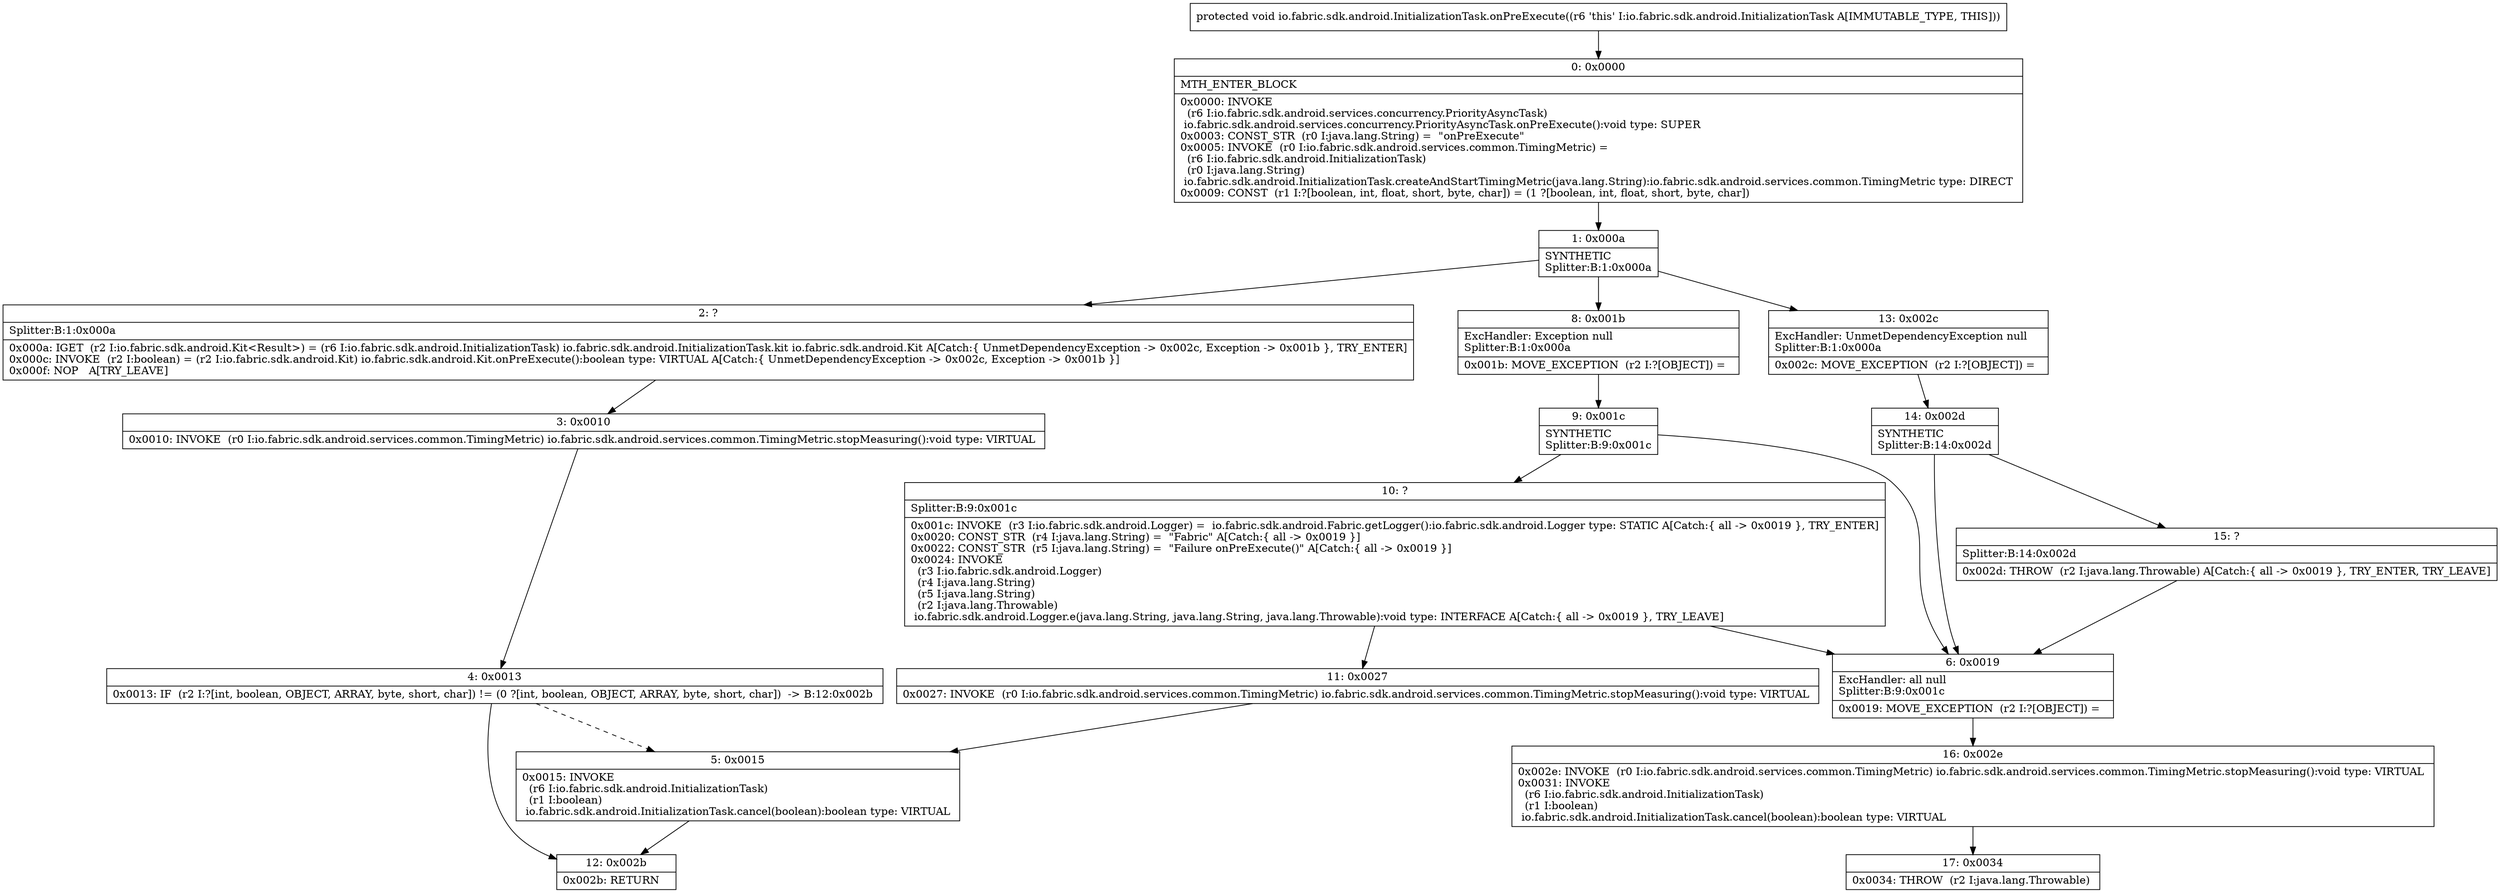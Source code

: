 digraph "CFG forio.fabric.sdk.android.InitializationTask.onPreExecute()V" {
Node_0 [shape=record,label="{0\:\ 0x0000|MTH_ENTER_BLOCK\l|0x0000: INVOKE  \l  (r6 I:io.fabric.sdk.android.services.concurrency.PriorityAsyncTask)\l io.fabric.sdk.android.services.concurrency.PriorityAsyncTask.onPreExecute():void type: SUPER \l0x0003: CONST_STR  (r0 I:java.lang.String) =  \"onPreExecute\" \l0x0005: INVOKE  (r0 I:io.fabric.sdk.android.services.common.TimingMetric) = \l  (r6 I:io.fabric.sdk.android.InitializationTask)\l  (r0 I:java.lang.String)\l io.fabric.sdk.android.InitializationTask.createAndStartTimingMetric(java.lang.String):io.fabric.sdk.android.services.common.TimingMetric type: DIRECT \l0x0009: CONST  (r1 I:?[boolean, int, float, short, byte, char]) = (1 ?[boolean, int, float, short, byte, char]) \l}"];
Node_1 [shape=record,label="{1\:\ 0x000a|SYNTHETIC\lSplitter:B:1:0x000a\l}"];
Node_2 [shape=record,label="{2\:\ ?|Splitter:B:1:0x000a\l|0x000a: IGET  (r2 I:io.fabric.sdk.android.Kit\<Result\>) = (r6 I:io.fabric.sdk.android.InitializationTask) io.fabric.sdk.android.InitializationTask.kit io.fabric.sdk.android.Kit A[Catch:\{ UnmetDependencyException \-\> 0x002c, Exception \-\> 0x001b \}, TRY_ENTER]\l0x000c: INVOKE  (r2 I:boolean) = (r2 I:io.fabric.sdk.android.Kit) io.fabric.sdk.android.Kit.onPreExecute():boolean type: VIRTUAL A[Catch:\{ UnmetDependencyException \-\> 0x002c, Exception \-\> 0x001b \}]\l0x000f: NOP   A[TRY_LEAVE]\l}"];
Node_3 [shape=record,label="{3\:\ 0x0010|0x0010: INVOKE  (r0 I:io.fabric.sdk.android.services.common.TimingMetric) io.fabric.sdk.android.services.common.TimingMetric.stopMeasuring():void type: VIRTUAL \l}"];
Node_4 [shape=record,label="{4\:\ 0x0013|0x0013: IF  (r2 I:?[int, boolean, OBJECT, ARRAY, byte, short, char]) != (0 ?[int, boolean, OBJECT, ARRAY, byte, short, char])  \-\> B:12:0x002b \l}"];
Node_5 [shape=record,label="{5\:\ 0x0015|0x0015: INVOKE  \l  (r6 I:io.fabric.sdk.android.InitializationTask)\l  (r1 I:boolean)\l io.fabric.sdk.android.InitializationTask.cancel(boolean):boolean type: VIRTUAL \l}"];
Node_6 [shape=record,label="{6\:\ 0x0019|ExcHandler: all null\lSplitter:B:9:0x001c\l|0x0019: MOVE_EXCEPTION  (r2 I:?[OBJECT]) =  \l}"];
Node_8 [shape=record,label="{8\:\ 0x001b|ExcHandler: Exception null\lSplitter:B:1:0x000a\l|0x001b: MOVE_EXCEPTION  (r2 I:?[OBJECT]) =  \l}"];
Node_9 [shape=record,label="{9\:\ 0x001c|SYNTHETIC\lSplitter:B:9:0x001c\l}"];
Node_10 [shape=record,label="{10\:\ ?|Splitter:B:9:0x001c\l|0x001c: INVOKE  (r3 I:io.fabric.sdk.android.Logger) =  io.fabric.sdk.android.Fabric.getLogger():io.fabric.sdk.android.Logger type: STATIC A[Catch:\{ all \-\> 0x0019 \}, TRY_ENTER]\l0x0020: CONST_STR  (r4 I:java.lang.String) =  \"Fabric\" A[Catch:\{ all \-\> 0x0019 \}]\l0x0022: CONST_STR  (r5 I:java.lang.String) =  \"Failure onPreExecute()\" A[Catch:\{ all \-\> 0x0019 \}]\l0x0024: INVOKE  \l  (r3 I:io.fabric.sdk.android.Logger)\l  (r4 I:java.lang.String)\l  (r5 I:java.lang.String)\l  (r2 I:java.lang.Throwable)\l io.fabric.sdk.android.Logger.e(java.lang.String, java.lang.String, java.lang.Throwable):void type: INTERFACE A[Catch:\{ all \-\> 0x0019 \}, TRY_LEAVE]\l}"];
Node_11 [shape=record,label="{11\:\ 0x0027|0x0027: INVOKE  (r0 I:io.fabric.sdk.android.services.common.TimingMetric) io.fabric.sdk.android.services.common.TimingMetric.stopMeasuring():void type: VIRTUAL \l}"];
Node_12 [shape=record,label="{12\:\ 0x002b|0x002b: RETURN   \l}"];
Node_13 [shape=record,label="{13\:\ 0x002c|ExcHandler: UnmetDependencyException null\lSplitter:B:1:0x000a\l|0x002c: MOVE_EXCEPTION  (r2 I:?[OBJECT]) =  \l}"];
Node_14 [shape=record,label="{14\:\ 0x002d|SYNTHETIC\lSplitter:B:14:0x002d\l}"];
Node_15 [shape=record,label="{15\:\ ?|Splitter:B:14:0x002d\l|0x002d: THROW  (r2 I:java.lang.Throwable) A[Catch:\{ all \-\> 0x0019 \}, TRY_ENTER, TRY_LEAVE]\l}"];
Node_16 [shape=record,label="{16\:\ 0x002e|0x002e: INVOKE  (r0 I:io.fabric.sdk.android.services.common.TimingMetric) io.fabric.sdk.android.services.common.TimingMetric.stopMeasuring():void type: VIRTUAL \l0x0031: INVOKE  \l  (r6 I:io.fabric.sdk.android.InitializationTask)\l  (r1 I:boolean)\l io.fabric.sdk.android.InitializationTask.cancel(boolean):boolean type: VIRTUAL \l}"];
Node_17 [shape=record,label="{17\:\ 0x0034|0x0034: THROW  (r2 I:java.lang.Throwable) \l}"];
MethodNode[shape=record,label="{protected void io.fabric.sdk.android.InitializationTask.onPreExecute((r6 'this' I:io.fabric.sdk.android.InitializationTask A[IMMUTABLE_TYPE, THIS])) }"];
MethodNode -> Node_0;
Node_0 -> Node_1;
Node_1 -> Node_2;
Node_1 -> Node_13;
Node_1 -> Node_8;
Node_2 -> Node_3;
Node_3 -> Node_4;
Node_4 -> Node_5[style=dashed];
Node_4 -> Node_12;
Node_5 -> Node_12;
Node_6 -> Node_16;
Node_8 -> Node_9;
Node_9 -> Node_10;
Node_9 -> Node_6;
Node_10 -> Node_11;
Node_10 -> Node_6;
Node_11 -> Node_5;
Node_13 -> Node_14;
Node_14 -> Node_15;
Node_14 -> Node_6;
Node_15 -> Node_6;
Node_16 -> Node_17;
}

